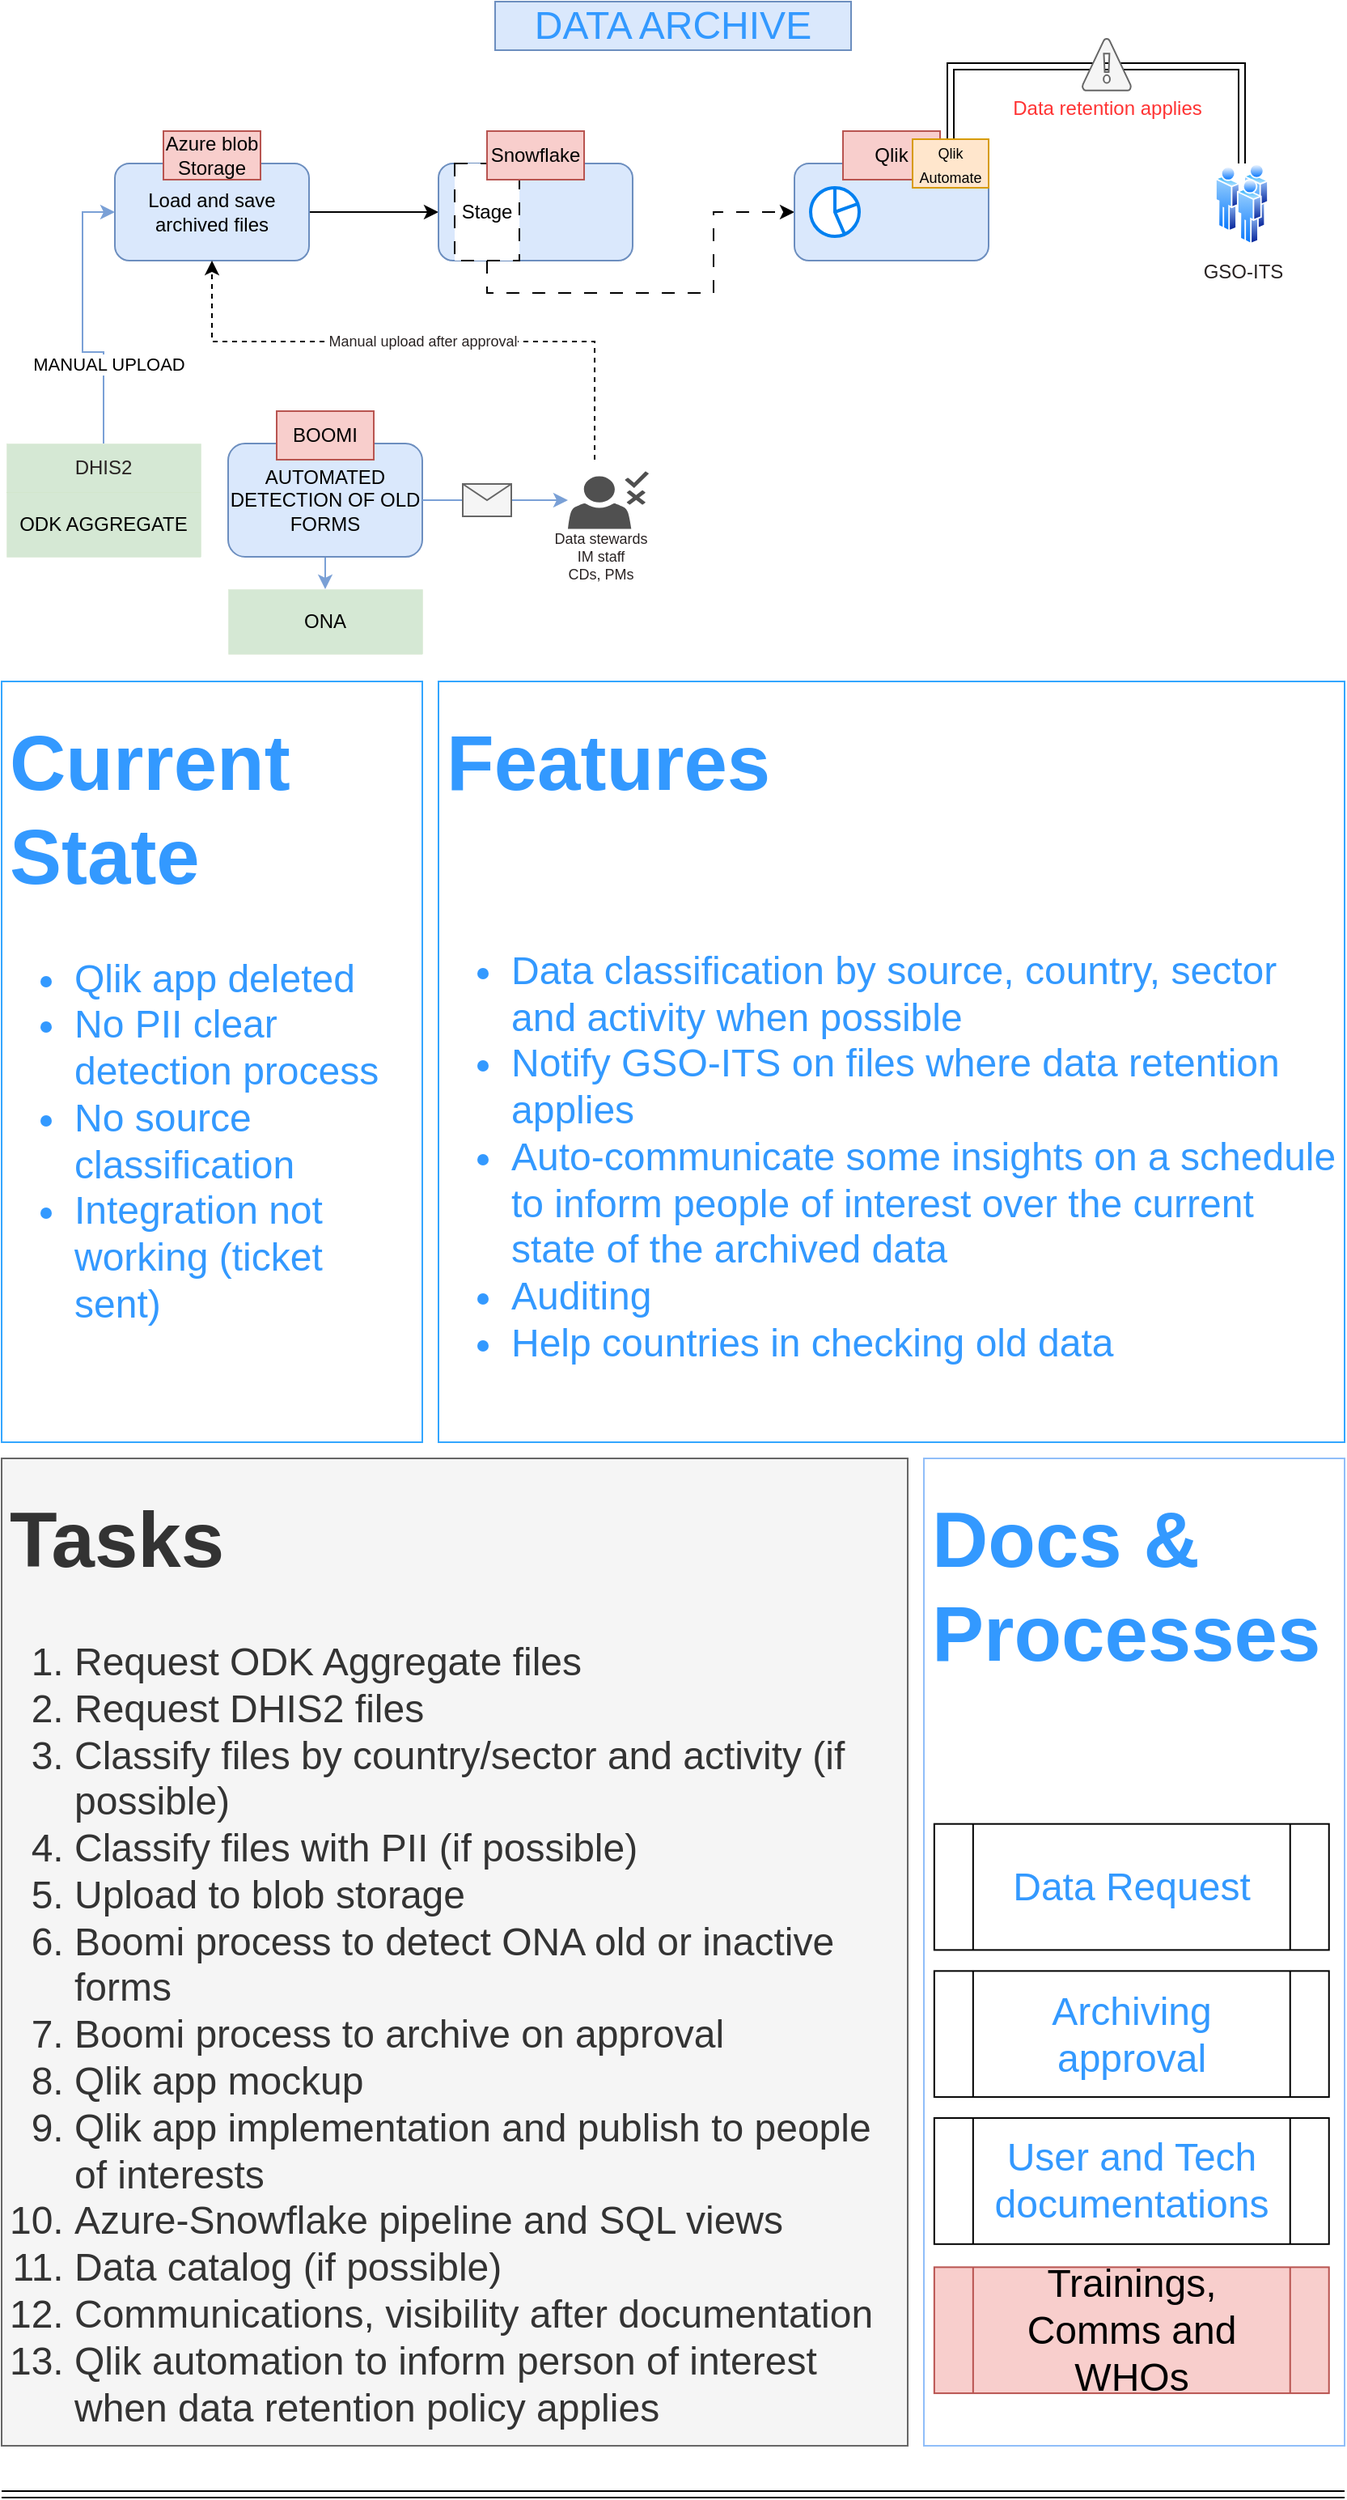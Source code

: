 <mxfile version="20.8.1" type="github">
  <diagram id="XCdVcCb-hxvVRO1plZPP" name="Page-1">
    <mxGraphModel dx="1134" dy="671" grid="1" gridSize="10" guides="1" tooltips="1" connect="1" arrows="1" fold="1" page="1" pageScale="1" pageWidth="850" pageHeight="1100" math="0" shadow="0">
      <root>
        <mxCell id="0" />
        <mxCell id="1" parent="0" />
        <mxCell id="vBYSoWtT1nIKX-y57wCJ-4" style="edgeStyle=orthogonalEdgeStyle;rounded=0;orthogonalLoop=1;jettySize=auto;html=1;exitX=1;exitY=0.5;exitDx=0;exitDy=0;" parent="1" source="vBYSoWtT1nIKX-y57wCJ-1" target="vBYSoWtT1nIKX-y57wCJ-3" edge="1">
          <mxGeometry relative="1" as="geometry" />
        </mxCell>
        <mxCell id="vBYSoWtT1nIKX-y57wCJ-1" value="Load and save archived files" style="rounded=1;whiteSpace=wrap;html=1;fillColor=#dae8fc;strokeColor=#6c8ebf;" parent="1" vertex="1">
          <mxGeometry x="80" y="120" width="120" height="60" as="geometry" />
        </mxCell>
        <mxCell id="vBYSoWtT1nIKX-y57wCJ-2" value="Azure blob Storage" style="text;html=1;strokeColor=#b85450;fillColor=#f8cecc;align=center;verticalAlign=middle;whiteSpace=wrap;rounded=0;" parent="1" vertex="1">
          <mxGeometry x="110" y="100" width="60" height="30" as="geometry" />
        </mxCell>
        <mxCell id="vBYSoWtT1nIKX-y57wCJ-3" value="" style="rounded=1;whiteSpace=wrap;html=1;fillColor=#dae8fc;strokeColor=#6c8ebf;" parent="1" vertex="1">
          <mxGeometry x="280" y="120" width="120" height="60" as="geometry" />
        </mxCell>
        <mxCell id="vBYSoWtT1nIKX-y57wCJ-9" style="edgeStyle=orthogonalEdgeStyle;rounded=0;orthogonalLoop=1;jettySize=auto;html=1;exitX=0.5;exitY=1;exitDx=0;exitDy=0;dashed=1;dashPattern=8 8;entryX=0;entryY=0.5;entryDx=0;entryDy=0;" parent="1" source="vBYSoWtT1nIKX-y57wCJ-5" target="vBYSoWtT1nIKX-y57wCJ-10" edge="1">
          <mxGeometry relative="1" as="geometry">
            <mxPoint x="490" y="150" as="targetPoint" />
            <Array as="points">
              <mxPoint x="310" y="200" />
              <mxPoint x="450" y="200" />
              <mxPoint x="450" y="150" />
            </Array>
          </mxGeometry>
        </mxCell>
        <mxCell id="vBYSoWtT1nIKX-y57wCJ-5" value="Stage" style="rounded=0;whiteSpace=wrap;html=1;dashed=1;dashPattern=8 8;" parent="1" vertex="1">
          <mxGeometry x="290" y="120" width="40" height="60" as="geometry" />
        </mxCell>
        <mxCell id="vBYSoWtT1nIKX-y57wCJ-6" value="Snowflake" style="text;html=1;strokeColor=#b85450;fillColor=#f8cecc;align=center;verticalAlign=middle;whiteSpace=wrap;rounded=0;" parent="1" vertex="1">
          <mxGeometry x="310" y="100" width="60" height="30" as="geometry" />
        </mxCell>
        <mxCell id="vBYSoWtT1nIKX-y57wCJ-10" value="" style="rounded=1;whiteSpace=wrap;html=1;fillColor=#dae8fc;strokeColor=#6c8ebf;" parent="1" vertex="1">
          <mxGeometry x="500" y="120" width="120" height="60" as="geometry" />
        </mxCell>
        <mxCell id="vBYSoWtT1nIKX-y57wCJ-11" value="Qlik" style="text;html=1;strokeColor=#b85450;fillColor=#f8cecc;align=center;verticalAlign=middle;whiteSpace=wrap;rounded=0;" parent="1" vertex="1">
          <mxGeometry x="530" y="100" width="60" height="30" as="geometry" />
        </mxCell>
        <mxCell id="vBYSoWtT1nIKX-y57wCJ-12" value="" style="shape=image;html=1;verticalAlign=top;verticalLabelPosition=bottom;labelBackgroundColor=#ffffff;imageAspect=0;aspect=fixed;image=https://cdn0.iconfinder.com/data/icons/evericons-24px-vol-1/24/bar-chart-128.png;dashed=1;dashPattern=8 8;imageBackground=none;imageBorder=none;fontColor=#007FFF;" parent="1" vertex="1">
          <mxGeometry x="573" y="130" width="40" height="40" as="geometry" />
        </mxCell>
        <mxCell id="vBYSoWtT1nIKX-y57wCJ-13" value="" style="shape=image;html=1;verticalAlign=top;verticalLabelPosition=bottom;labelBackgroundColor=#ffffff;imageAspect=0;aspect=fixed;image=https://cdn2.iconfinder.com/data/icons/gnomeicontheme/16x16/stock/data/stock_data-table.png;dashed=1;dashPattern=8 8;fontColor=#007FFF;" parent="1" vertex="1">
          <mxGeometry x="539" y="130" width="40" height="40" as="geometry" />
        </mxCell>
        <mxCell id="vBYSoWtT1nIKX-y57wCJ-14" value="" style="html=1;verticalLabelPosition=bottom;align=center;labelBackgroundColor=#ffffff;verticalAlign=top;strokeWidth=2;strokeColor=#0080F0;shadow=0;dashed=0;shape=mxgraph.ios7.icons.pie_chart;dashPattern=8 8;fontColor=#007FFF;" parent="1" vertex="1">
          <mxGeometry x="510" y="135" width="30" height="30" as="geometry" />
        </mxCell>
        <mxCell id="5paQsJbwBomg2W0_Si3A-12" style="edgeStyle=orthogonalEdgeStyle;rounded=0;orthogonalLoop=1;jettySize=auto;html=1;entryX=0;entryY=0.5;entryDx=0;entryDy=0;strokeColor=#7AA0D6;fontColor=#FFFFFF;" parent="1" source="5paQsJbwBomg2W0_Si3A-10" target="vBYSoWtT1nIKX-y57wCJ-1" edge="1">
          <mxGeometry relative="1" as="geometry" />
        </mxCell>
        <mxCell id="5paQsJbwBomg2W0_Si3A-13" value="&lt;font color=&quot;#000000&quot;&gt;MANUAL UPLOAD&lt;/font&gt;" style="edgeLabel;html=1;align=center;verticalAlign=middle;resizable=0;points=[];fontColor=#FFFFFF;" parent="5paQsJbwBomg2W0_Si3A-12" vertex="1" connectable="0">
          <mxGeometry x="-0.437" y="-3" relative="1" as="geometry">
            <mxPoint as="offset" />
          </mxGeometry>
        </mxCell>
        <mxCell id="5paQsJbwBomg2W0_Si3A-10" value="&lt;font color=&quot;#292323&quot;&gt;DHIS2&lt;/font&gt;" style="rounded=0;whiteSpace=wrap;html=1;fillColor=#d5e8d4;strokeColor=#82b366;strokeWidth=0;" parent="1" vertex="1">
          <mxGeometry x="13" y="293" width="120" height="30" as="geometry" />
        </mxCell>
        <mxCell id="5paQsJbwBomg2W0_Si3A-11" value="ODK AGGREGATE" style="rounded=0;whiteSpace=wrap;html=1;fillColor=#d5e8d4;strokeColor=#82b366;strokeWidth=0;" parent="1" vertex="1">
          <mxGeometry x="13" y="323" width="120" height="40" as="geometry" />
        </mxCell>
        <mxCell id="5paQsJbwBomg2W0_Si3A-23" style="edgeStyle=orthogonalEdgeStyle;rounded=0;orthogonalLoop=1;jettySize=auto;html=1;exitX=0.5;exitY=1;exitDx=0;exitDy=0;entryX=0.5;entryY=0;entryDx=0;entryDy=0;strokeColor=#7AA0D6;fontColor=#292323;" parent="1" source="5paQsJbwBomg2W0_Si3A-18" target="5paQsJbwBomg2W0_Si3A-22" edge="1">
          <mxGeometry relative="1" as="geometry" />
        </mxCell>
        <mxCell id="5paQsJbwBomg2W0_Si3A-18" value="AUTOMATED DETECTION OF OLD FORMS" style="rounded=1;whiteSpace=wrap;html=1;fillColor=#dae8fc;strokeColor=#6c8ebf;" parent="1" vertex="1">
          <mxGeometry x="150" y="293" width="120" height="70" as="geometry" />
        </mxCell>
        <mxCell id="5paQsJbwBomg2W0_Si3A-19" value="BOOMI" style="text;html=1;strokeColor=#b85450;fillColor=#f8cecc;align=center;verticalAlign=middle;whiteSpace=wrap;rounded=0;" parent="1" vertex="1">
          <mxGeometry x="180" y="273" width="60" height="30" as="geometry" />
        </mxCell>
        <mxCell id="5paQsJbwBomg2W0_Si3A-22" value="ONA" style="rounded=0;whiteSpace=wrap;html=1;fillColor=#d5e8d4;strokeColor=#82b366;strokeWidth=0;" parent="1" vertex="1">
          <mxGeometry x="150" y="383" width="120" height="40" as="geometry" />
        </mxCell>
        <mxCell id="5paQsJbwBomg2W0_Si3A-28" value="" style="edgeStyle=orthogonalEdgeStyle;rounded=0;orthogonalLoop=1;jettySize=auto;html=1;exitX=1;exitY=0.5;exitDx=0;exitDy=0;strokeColor=#7AA0D6;fontColor=#292323;endArrow=none;" parent="1" source="5paQsJbwBomg2W0_Si3A-18" target="5paQsJbwBomg2W0_Si3A-27" edge="1">
          <mxGeometry relative="1" as="geometry">
            <mxPoint x="320.0" y="383" as="targetPoint" />
            <mxPoint x="270.0" y="328" as="sourcePoint" />
          </mxGeometry>
        </mxCell>
        <mxCell id="5paQsJbwBomg2W0_Si3A-36" style="edgeStyle=orthogonalEdgeStyle;rounded=0;orthogonalLoop=1;jettySize=auto;html=1;entryX=0;entryY=0.5;entryDx=0;entryDy=0;strokeColor=#7AA0D6;fontSize=9;fontColor=#292323;" parent="1" source="5paQsJbwBomg2W0_Si3A-27" edge="1">
          <mxGeometry relative="1" as="geometry">
            <mxPoint x="360.0" y="328" as="targetPoint" />
          </mxGeometry>
        </mxCell>
        <mxCell id="5paQsJbwBomg2W0_Si3A-27" value="" style="verticalLabelPosition=bottom;shadow=0;dashed=0;align=center;html=1;verticalAlign=top;strokeWidth=1;shape=mxgraph.mockup.misc.mail2;strokeColor=#666666;fontColor=#333333;fillColor=#f5f5f5;" parent="1" vertex="1">
          <mxGeometry x="295" y="318" width="30" height="20" as="geometry" />
        </mxCell>
        <mxCell id="5paQsJbwBomg2W0_Si3A-42" value="Manual upload after approval" style="edgeStyle=orthogonalEdgeStyle;rounded=0;orthogonalLoop=1;jettySize=auto;html=1;dashed=1;strokeColor=#000000;fontSize=9;fontColor=#292323;entryX=0.5;entryY=1;entryDx=0;entryDy=0;" parent="1" target="vBYSoWtT1nIKX-y57wCJ-1" edge="1">
          <mxGeometry relative="1" as="geometry">
            <mxPoint x="377" y="340" as="targetPoint" />
            <Array as="points">
              <mxPoint x="377" y="230" />
              <mxPoint x="140" y="230" />
            </Array>
            <mxPoint x="376.5" y="303" as="sourcePoint" />
          </mxGeometry>
        </mxCell>
        <mxCell id="5paQsJbwBomg2W0_Si3A-34" value="Data stewards&lt;br&gt;IM staff&lt;br&gt;CDs, PMs" style="text;html=1;align=center;verticalAlign=middle;resizable=0;points=[];autosize=1;strokeColor=none;fillColor=none;fontSize=9;fontColor=#292323;" parent="1" vertex="1">
          <mxGeometry x="340" y="338" width="80" height="50" as="geometry" />
        </mxCell>
        <mxCell id="KPjfPDfjvVAzUoZ3MrCe-1" value="&lt;font color=&quot;#3399ff&quot; style=&quot;font-size: 24px;&quot;&gt;DATA ARCHIVE&lt;/font&gt;" style="text;html=1;strokeColor=#6c8ebf;fillColor=#dae8fc;align=center;verticalAlign=middle;whiteSpace=wrap;rounded=0;" vertex="1" parent="1">
          <mxGeometry x="315" y="20" width="220" height="30" as="geometry" />
        </mxCell>
        <mxCell id="KPjfPDfjvVAzUoZ3MrCe-3" value="&lt;h1&gt;Current State&lt;/h1&gt;&lt;div&gt;&lt;ul&gt;&lt;li&gt;Qlik app deleted&lt;/li&gt;&lt;li&gt;No PII clear detection process&lt;/li&gt;&lt;li&gt;No source classification&lt;/li&gt;&lt;li&gt;Integration not working (ticket sent)&lt;/li&gt;&lt;/ul&gt;&lt;/div&gt;" style="text;html=1;strokeColor=#33a6ff;fillColor=none;spacing=5;spacingTop=-20;whiteSpace=wrap;overflow=hidden;rounded=0;fontSize=24;fontColor=#3399FF;" vertex="1" parent="1">
          <mxGeometry x="10" y="440" width="260" height="470" as="geometry" />
        </mxCell>
        <mxCell id="KPjfPDfjvVAzUoZ3MrCe-17" value="&lt;h1&gt;Tasks&lt;/h1&gt;&lt;div&gt;&lt;ol&gt;&lt;li&gt;Request ODK Aggregate files&lt;/li&gt;&lt;li&gt;Request DHIS2 files&lt;/li&gt;&lt;li&gt;Classify files by country/sector and activity (if possible)&lt;/li&gt;&lt;li&gt;Classify files with PII (if possible)&lt;/li&gt;&lt;li&gt;Upload to blob storage&lt;/li&gt;&lt;li&gt;Boomi process to detect ONA old or inactive forms&lt;/li&gt;&lt;li&gt;Boomi process to archive on approval&lt;/li&gt;&lt;li&gt;Qlik app mockup&lt;/li&gt;&lt;li&gt;Qlik app implementation and publish to people of interests&lt;/li&gt;&lt;li&gt;Azure-Snowflake pipeline and SQL views&lt;/li&gt;&lt;li&gt;Data catalog (if possible)&lt;/li&gt;&lt;li&gt;Communications, visibility after documentation&lt;/li&gt;&lt;li&gt;Qlik automation to inform person of interest when data retention policy applies&lt;/li&gt;&lt;/ol&gt;&lt;/div&gt;" style="text;html=1;strokeColor=#666666;fillColor=#f5f5f5;spacing=5;spacingTop=-20;whiteSpace=wrap;overflow=hidden;rounded=0;fontSize=24;fontColor=#333333;" vertex="1" parent="1">
          <mxGeometry x="10" y="920" width="560" height="610" as="geometry" />
        </mxCell>
        <mxCell id="KPjfPDfjvVAzUoZ3MrCe-19" value="" style="group" vertex="1" connectable="0" parent="1">
          <mxGeometry x="580" y="920" width="260" height="610" as="geometry" />
        </mxCell>
        <mxCell id="KPjfPDfjvVAzUoZ3MrCe-13" value="" style="group;strokeColor=#90BEF9;container=0;" vertex="1" connectable="0" parent="KPjfPDfjvVAzUoZ3MrCe-19">
          <mxGeometry width="260" height="610" as="geometry" />
        </mxCell>
        <mxCell id="KPjfPDfjvVAzUoZ3MrCe-5" value="&lt;h1&gt;Docs &amp;amp; Processes&lt;/h1&gt;" style="text;html=1;strokeColor=none;fillColor=none;spacing=5;spacingTop=-20;whiteSpace=wrap;overflow=hidden;rounded=0;fontSize=24;fontColor=#3399FF;" vertex="1" parent="KPjfPDfjvVAzUoZ3MrCe-19">
          <mxGeometry width="260" height="194.681" as="geometry" />
        </mxCell>
        <mxCell id="KPjfPDfjvVAzUoZ3MrCe-6" value="Data Request" style="shape=process;whiteSpace=wrap;html=1;backgroundOutline=1;strokeColor=default;fontSize=24;fontColor=#3399FF;" vertex="1" parent="KPjfPDfjvVAzUoZ3MrCe-19">
          <mxGeometry x="6.42" y="225.83" width="243.951" height="77.872" as="geometry" />
        </mxCell>
        <mxCell id="KPjfPDfjvVAzUoZ3MrCe-7" value="Archiving approval" style="shape=process;whiteSpace=wrap;html=1;backgroundOutline=1;strokeColor=default;fontSize=24;fontColor=#3399FF;" vertex="1" parent="KPjfPDfjvVAzUoZ3MrCe-19">
          <mxGeometry x="6.42" y="316.681" width="243.951" height="77.872" as="geometry" />
        </mxCell>
        <mxCell id="KPjfPDfjvVAzUoZ3MrCe-8" value="User and Tech documentations" style="shape=process;whiteSpace=wrap;html=1;backgroundOutline=1;strokeColor=default;fontSize=24;fontColor=#3399FF;" vertex="1" parent="KPjfPDfjvVAzUoZ3MrCe-19">
          <mxGeometry x="6.42" y="407.532" width="243.951" height="77.872" as="geometry" />
        </mxCell>
        <mxCell id="KPjfPDfjvVAzUoZ3MrCe-16" value="Trainings, Comms and WHOs" style="shape=process;whiteSpace=wrap;html=1;backgroundOutline=1;strokeColor=#b85450;fontSize=24;fillColor=#f8cecc;" vertex="1" parent="KPjfPDfjvVAzUoZ3MrCe-19">
          <mxGeometry x="6.42" y="499.681" width="243.951" height="77.872" as="geometry" />
        </mxCell>
        <mxCell id="KPjfPDfjvVAzUoZ3MrCe-20" value="&lt;h1&gt;Features&lt;/h1&gt;&lt;div&gt;&lt;br&gt;&lt;/div&gt;&lt;div&gt;&lt;ul&gt;&lt;li&gt;Data classification by source, country, sector and activity when possible&lt;/li&gt;&lt;li&gt;Notify GSO-ITS on files where data retention applies&lt;/li&gt;&lt;li&gt;Auto-communicate some insights on a schedule to inform people of interest over the current state of the archived data&lt;/li&gt;&lt;li&gt;Auditing&lt;/li&gt;&lt;li&gt;Help countries in checking old data&lt;/li&gt;&lt;/ul&gt;&lt;/div&gt;" style="text;html=1;strokeColor=#33a6ff;fillColor=none;spacing=5;spacingTop=-20;whiteSpace=wrap;overflow=hidden;rounded=0;fontSize=24;fontColor=#3399FF;" vertex="1" parent="1">
          <mxGeometry x="280" y="440" width="560" height="470" as="geometry" />
        </mxCell>
        <mxCell id="KPjfPDfjvVAzUoZ3MrCe-26" value="" style="sketch=0;pointerEvents=1;shadow=0;dashed=0;html=1;strokeColor=none;fillColor=#505050;labelPosition=center;verticalLabelPosition=bottom;verticalAlign=top;outlineConnect=0;align=center;shape=mxgraph.office.users.approver;fontSize=17;fontColor=#FF3333;" vertex="1" parent="1">
          <mxGeometry x="360" y="310.25" width="50" height="35.5" as="geometry" />
        </mxCell>
        <mxCell id="KPjfPDfjvVAzUoZ3MrCe-27" value="GSO-ITS" style="aspect=fixed;perimeter=ellipsePerimeter;html=1;align=center;shadow=0;dashed=0;spacingTop=3;image;image=img/lib/active_directory/users.svg;strokeColor=#FFFFFF;strokeWidth=0;fontColor=#292323;fillColor=#90BEF9;" vertex="1" parent="1">
          <mxGeometry x="760" y="120" width="33" height="50" as="geometry" />
        </mxCell>
        <mxCell id="KPjfPDfjvVAzUoZ3MrCe-28" value="&lt;font style=&quot;font-size: 12px;&quot;&gt;Data retention applies&lt;/font&gt;" style="text;html=1;align=center;verticalAlign=middle;resizable=0;points=[];autosize=1;strokeColor=none;fillColor=none;fontSize=17;fontColor=#FF3333;" vertex="1" parent="1">
          <mxGeometry x="623" y="70" width="140" height="30" as="geometry" />
        </mxCell>
        <mxCell id="KPjfPDfjvVAzUoZ3MrCe-31" style="edgeStyle=orthogonalEdgeStyle;shape=link;rounded=0;orthogonalLoop=1;jettySize=auto;html=1;entryX=0.5;entryY=0;entryDx=0;entryDy=0;fontSize=9;fontColor=#FF3333;" edge="1" parent="1" source="KPjfPDfjvVAzUoZ3MrCe-29" target="KPjfPDfjvVAzUoZ3MrCe-27">
          <mxGeometry relative="1" as="geometry">
            <Array as="points">
              <mxPoint x="597" y="60" />
              <mxPoint x="777" y="60" />
            </Array>
          </mxGeometry>
        </mxCell>
        <mxCell id="KPjfPDfjvVAzUoZ3MrCe-29" value="&lt;font style=&quot;font-size: 9px;&quot;&gt;Qlik Automate&lt;/font&gt;" style="text;html=1;strokeColor=#d79b00;fillColor=#ffe6cc;align=center;verticalAlign=middle;whiteSpace=wrap;rounded=0;" vertex="1" parent="1">
          <mxGeometry x="573" y="105" width="47" height="30" as="geometry" />
        </mxCell>
        <mxCell id="KPjfPDfjvVAzUoZ3MrCe-23" value="" style="verticalLabelPosition=bottom;html=1;verticalAlign=top;align=center;strokeColor=#666666;fillColor=#f5f5f5;shape=mxgraph.azure.azure_alert;fontSize=17;fontColor=#333333;" vertex="1" parent="1">
          <mxGeometry x="678" y="43" width="30" height="32" as="geometry" />
        </mxCell>
        <mxCell id="KPjfPDfjvVAzUoZ3MrCe-33" value="" style="edgeStyle=none;orthogonalLoop=1;jettySize=auto;html=1;rounded=0;fontSize=12;fontColor=#FF3333;shape=link;" edge="1" parent="1">
          <mxGeometry width="100" relative="1" as="geometry">
            <mxPoint x="10" y="1560" as="sourcePoint" />
            <mxPoint x="840" y="1560" as="targetPoint" />
            <Array as="points" />
          </mxGeometry>
        </mxCell>
      </root>
    </mxGraphModel>
  </diagram>
</mxfile>
